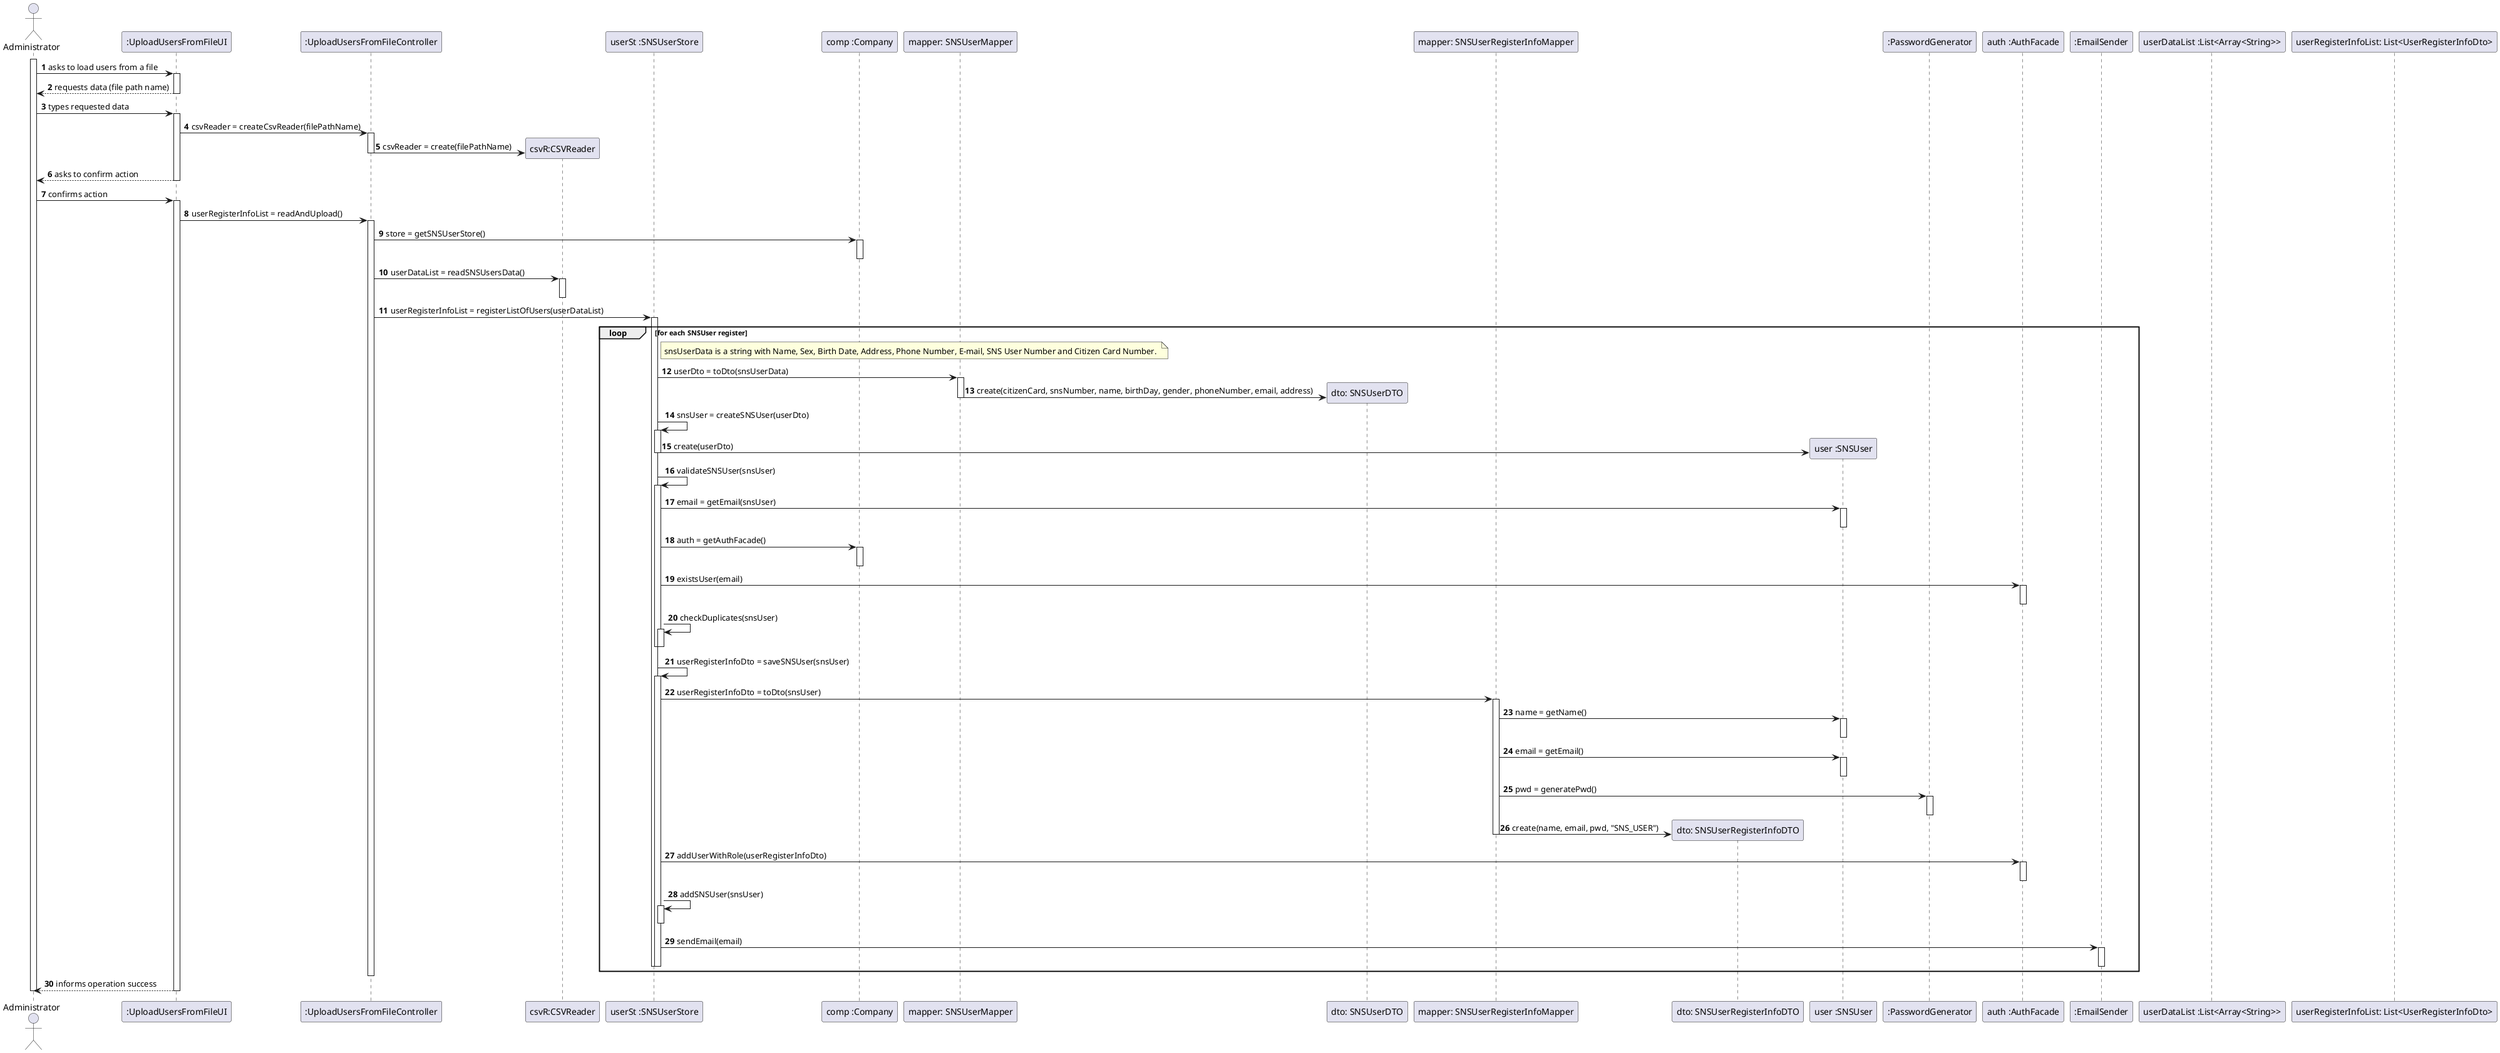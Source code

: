 @startuml
autonumber
'hide footbox
actor "Administrator" as ADM

participant ":UploadUsersFromFileUI" as UI
participant ":UploadUsersFromFileController" as CTRL
participant "csvR:CSVReader" as CSVR
participant "userSt :SNSUserStore" as USR_STR
participant "comp :Company" as COMP
participant "mapper: SNSUserMapper" as MAPPER
participant "dto: SNSUserDTO" as DTO
participant "mapper: SNSUserRegisterInfoMapper" as USER_INFO_MAPPER
participant "dto: SNSUserRegisterInfoDTO" as USER_INFO_DTO
participant "user :SNSUser" as USR
participant ":PasswordGenerator" as PWDGEN
participant "auth :AuthFacade" as AUTH
participant ":EmailSender" as EMAIl
participant "userDataList :List<Array<String>>" as LIST
participant "userRegisterInfoList: List<UserRegisterInfoDto>" as USER_INFO_LIST

activate ADM
ADM -> UI : asks to load users from a file
activate UI
UI --> ADM : requests data (file path name)
deactivate UI

ADM -> UI : types requested data
activate UI

    UI -> CTRL : csvReader = createCsvReader(filePathName)
    activate CTRL
        CTRL -> CSVR ** : csvReader = create(filePathName)
    deactivate CTRL

UI --> ADM : asks to confirm action
deactivate UI

ADM -> UI : confirms action
activate UI

    UI -> CTRL : userRegisterInfoList = readAndUpload()
    activate CTRL

        CTRL -> COMP : store = getSNSUserStore()
        activate COMP
        deactivate COMP

        CTRL -> CSVR : userDataList = readSNSUsersData()
        activate CSVR
        deactivate CSVR

        CTRL -> USR_STR : userRegisterInfoList = registerListOfUsers(userDataList)
        activate USR_STR

        loop for each SNSUser register
        note right of USR_STR
            snsUserData is a string with Name, Sex, Birth Date, Address, Phone Number, E-mail, SNS User Number and Citizen Card Number. 
        end note
            USR_STR -> MAPPER : userDto = toDto(snsUserData)
            activate MAPPER
                MAPPER -> DTO ** : create(citizenCard, snsNumber, name, birthDay, gender, phoneNumber, email, address)
            deactivate MAPPER


            USR_STR -> USR_STR : snsUser = createSNSUser(userDto)
            activate USR_STR
                USR_STR -> USR** : create(userDto)
            deactivate USR_STR

            USR_STR -> USR_STR : validateSNSUser(snsUser)
            activate USR_STR
                USR_STR -> USR : email = getEmail(snsUser)
                activate USR
                deactivate USR

                USR_STR -> COMP : auth = getAuthFacade()
                activate COMP
                deactivate COMP

                USR_STR -> AUTH : existsUser(email)
                activate AUTH
                deactivate AUTH

                USR_STR -> USR_STR : checkDuplicates(snsUser)
                activate USR_STR
            deactivate USR_STR

            deactivate USR_STR

            USR_STR -> USR_STR : userRegisterInfoDto = saveSNSUser(snsUser)
            activate USR_STR

                USR_STR -> USER_INFO_MAPPER : userRegisterInfoDto = toDto(snsUser)
                activate USER_INFO_MAPPER

                    USER_INFO_MAPPER -> USR : name = getName()
                    activate USR
                    deactivate USR

                    USER_INFO_MAPPER -> USR : email = getEmail()
                    activate USR
                    deactivate USR

                    USER_INFO_MAPPER -> PWDGEN : pwd = generatePwd()
                    activate PWDGEN
                    deactivate PWDGEN

                    USER_INFO_MAPPER -> USER_INFO_DTO ** : create(name, email, pwd, "SNS_USER")

                deactivate USER_INFO_MAPPER

            USR_STR -> AUTH : addUserWithRole(userRegisterInfoDto)
            activate AUTH
            deactivate AUTH

            USR_STR -> USR_STR : addSNSUser(snsUser)
            activate USR_STR
            deactivate USR_STR
           
            USR_STR -> EMAIl : sendEmail(email)
      
            activate EMAIl
            deactivate EMAIl

            deactivate USR_STR
        deactivate USR_STR
        end
    deactivate CTRL

UI --> ADM : informs operation success
deactivate UI

deactivate ADM

@enduml